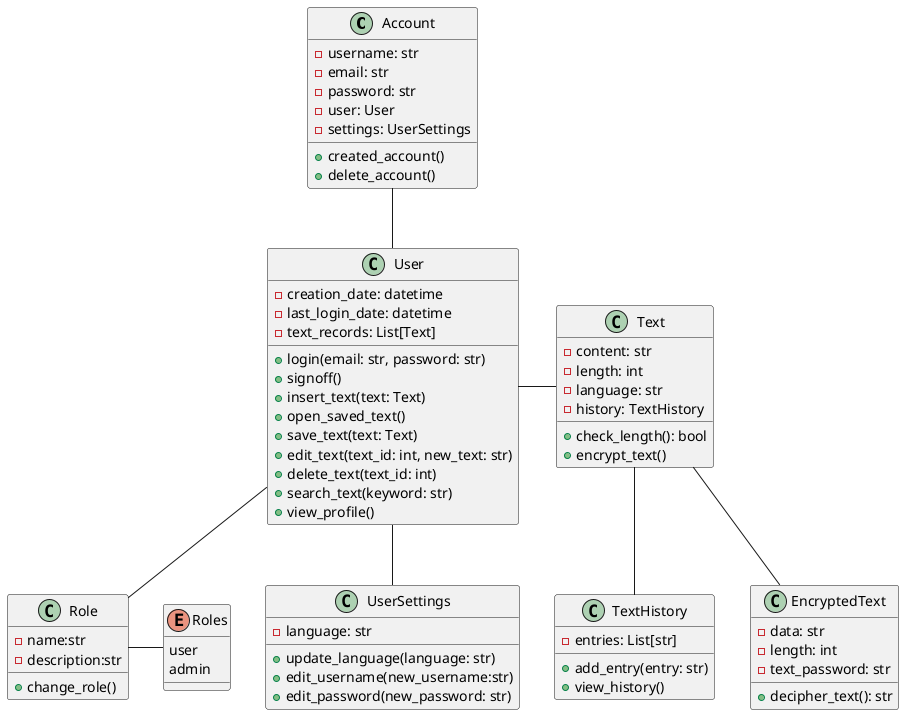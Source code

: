 @startuml ClassDiagram
class Account{
    -username: str
    -email: str
    -password: str
    -user: User
    -settings: UserSettings
    +created_account()
    +delete_account()
}
class User{
    -creation_date: datetime
    -last_login_date: datetime
    -text_records: List[Text]
    +login(email: str, password: str)
    +signoff()
    +insert_text(text: Text)
    +open_saved_text()
    +save_text(text: Text)
    +edit_text(text_id: int, new_text: str)
    +delete_text(text_id: int)
    +search_text(keyword: str)
    +view_profile()
}
class UserSettings{
    -language: str
    +update_language(language: str)
    +edit_username(new_username:str)
    +edit_password(new_password: str)
}
class Role{
    -name:str
    -description:str
    +change_role()
}
enum Roles{
    user
    admin
}
class Text{
    -content: str
    -length: int
    -language: str
    -history: TextHistory
    +check_length(): bool
    +encrypt_text()
}
class TextHistory{
    -entries: List[str]
    +add_entry(entry: str)
    +view_history()
}
class EncryptedText{
    -data: str
    -length: int
    -text_password: str
    +decipher_text(): str
}

User -- Role
Role - Roles
Text -- EncryptedText
Account-- User
User -- UserSettings
User - Text
Text -- TextHistory
@enduml